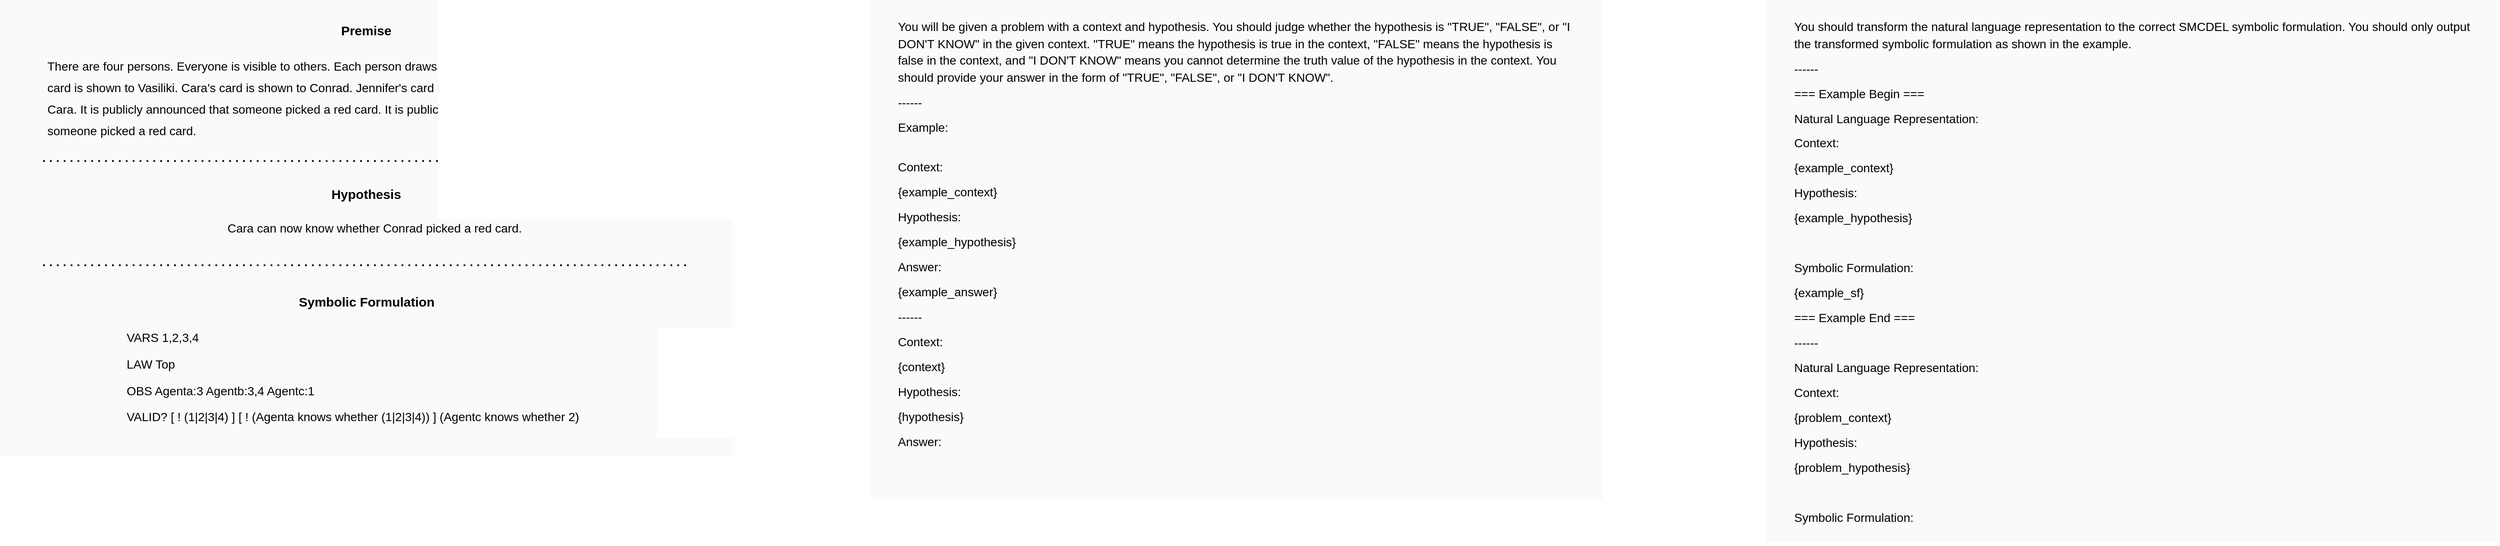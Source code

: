 <mxfile version="24.1.0" type="device">
  <diagram name="Page-1" id="VavGo0SHp0G8SQ3ITNbX">
    <mxGraphModel dx="2120" dy="1498" grid="1" gridSize="10" guides="1" tooltips="1" connect="1" arrows="1" fold="1" page="1" pageScale="1" pageWidth="850" pageHeight="1100" math="0" shadow="0">
      <root>
        <mxCell id="0" />
        <mxCell id="1" parent="0" />
        <mxCell id="PTSGH6Z-dMRdkGdda46p-42" value="" style="group" parent="1" vertex="1" connectable="0">
          <mxGeometry x="410" y="480" width="850" height="530" as="geometry" />
        </mxCell>
        <mxCell id="PTSGH6Z-dMRdkGdda46p-40" value="" style="group;fillColor=#FAFAFA;strokeColor=none;container=0;" parent="PTSGH6Z-dMRdkGdda46p-42" vertex="1" connectable="0">
          <mxGeometry width="850" height="530" as="geometry" />
        </mxCell>
        <mxCell id="PTSGH6Z-dMRdkGdda46p-23" value="&lt;font style=&quot;font-size: 15px;&quot;&gt;&lt;b&gt;Premise&lt;/b&gt;&lt;/font&gt;" style="text;html=1;align=center;verticalAlign=middle;whiteSpace=wrap;rounded=0;container=0;" parent="PTSGH6Z-dMRdkGdda46p-42" vertex="1">
          <mxGeometry x="395" y="20" width="60" height="30" as="geometry" />
        </mxCell>
        <mxCell id="PTSGH6Z-dMRdkGdda46p-24" value="&lt;p style=&quot;line-height: 200%;&quot;&gt;&lt;font style=&quot;font-size: 14px;&quot;&gt;There are four persons. Everyone is visible to others. Each person draws a card, face unrevealed (red or black). Cara&#39;s card is shown to Vasiliki. Cara&#39;s card is shown to Conrad. Jennifer&#39;s card is shown to Conrad. Vasiliki&#39;s card is shown to Cara. It is publicly announced that someone picked a red card. It is publicly announced that Vasiliki knows whether someone picked a red card.&lt;/font&gt;&lt;/p&gt;" style="text;html=1;align=left;verticalAlign=middle;whiteSpace=wrap;rounded=0;container=0;" parent="PTSGH6Z-dMRdkGdda46p-42" vertex="1">
          <mxGeometry x="52.5" y="59" width="745" height="109.52" as="geometry" />
        </mxCell>
        <mxCell id="PTSGH6Z-dMRdkGdda46p-25" value="&lt;b&gt;&lt;font style=&quot;font-size: 15px;&quot;&gt;Hypothesis&lt;/font&gt;&lt;/b&gt;" style="text;html=1;align=center;verticalAlign=middle;whiteSpace=wrap;rounded=0;container=0;" parent="PTSGH6Z-dMRdkGdda46p-42" vertex="1">
          <mxGeometry x="395" y="210" width="60" height="30" as="geometry" />
        </mxCell>
        <mxCell id="PTSGH6Z-dMRdkGdda46p-26" value="&lt;font style=&quot;font-size: 14px;&quot;&gt;Cara can now know whether Conrad picked a red card.&lt;/font&gt;" style="text;html=1;align=left;verticalAlign=middle;whiteSpace=wrap;rounded=0;container=0;" parent="PTSGH6Z-dMRdkGdda46p-42" vertex="1">
          <mxGeometry x="262.13" y="250" width="345.74" height="30" as="geometry" />
        </mxCell>
        <mxCell id="PTSGH6Z-dMRdkGdda46p-27" value="&lt;p style=&quot;line-height: 120%;&quot;&gt;&lt;b&gt;&lt;font style=&quot;font-size: 15px;&quot;&gt;Symbolic Formulation&lt;/font&gt;&lt;/b&gt;&lt;/p&gt;" style="text;html=1;align=center;verticalAlign=middle;whiteSpace=wrap;rounded=0;container=0;" parent="PTSGH6Z-dMRdkGdda46p-42" vertex="1">
          <mxGeometry x="334.73" y="332" width="180.54" height="37.14" as="geometry" />
        </mxCell>
        <mxCell id="PTSGH6Z-dMRdkGdda46p-32" value="&lt;p style=&quot;line-height: 120%; font-size: 14px;&quot;&gt;&lt;font style=&quot;font-size: 14px;&quot;&gt;VARS 1,2,3,4&amp;nbsp;&lt;/font&gt;&lt;/p&gt;&lt;p style=&quot;line-height: 120%; font-size: 14px;&quot;&gt;&lt;font style=&quot;font-size: 14px;&quot;&gt;LAW Top&amp;nbsp;&lt;/font&gt;&lt;/p&gt;&lt;p style=&quot;line-height: 120%; font-size: 14px;&quot;&gt;&lt;font style=&quot;font-size: 14px;&quot;&gt;OBS Agenta:3 Agentb:3,4 Agentc:1&amp;nbsp;&lt;/font&gt;&lt;/p&gt;&lt;p style=&quot;line-height: 120%; font-size: 14px;&quot;&gt;&lt;font style=&quot;font-size: 14px;&quot;&gt;VALID? [ ! (1|2|3|4) ] [ ! (Agenta knows whether (1|2|3|4)) ] (Agentc knows whether 2)&lt;/font&gt;&lt;/p&gt;" style="text;html=1;align=left;verticalAlign=middle;whiteSpace=wrap;rounded=0;container=0;" parent="PTSGH6Z-dMRdkGdda46p-42" vertex="1">
          <mxGeometry x="145" y="382" width="560" height="112.09" as="geometry" />
        </mxCell>
        <mxCell id="PTSGH6Z-dMRdkGdda46p-34" value="" style="endArrow=none;dashed=1;html=1;dashPattern=1 3;strokeWidth=2;rounded=0;" parent="PTSGH6Z-dMRdkGdda46p-42" edge="1">
          <mxGeometry width="50" height="50" relative="1" as="geometry">
            <mxPoint x="50" y="187" as="sourcePoint" />
            <mxPoint x="800" y="187" as="targetPoint" />
          </mxGeometry>
        </mxCell>
        <mxCell id="PTSGH6Z-dMRdkGdda46p-35" value="" style="endArrow=none;dashed=1;html=1;dashPattern=1 3;strokeWidth=2;rounded=0;" parent="PTSGH6Z-dMRdkGdda46p-42" edge="1">
          <mxGeometry width="50" height="50" relative="1" as="geometry">
            <mxPoint x="50" y="308" as="sourcePoint" />
            <mxPoint x="800" y="308" as="targetPoint" />
          </mxGeometry>
        </mxCell>
        <mxCell id="HONRyMInFHHDnHObiPhf-35" value="" style="group" parent="1" vertex="1" connectable="0">
          <mxGeometry x="1420" y="480" width="850" height="580" as="geometry" />
        </mxCell>
        <mxCell id="HONRyMInFHHDnHObiPhf-33" value="" style="group;fillColor=#FAFAFA;strokeColor=none;container=0;" parent="HONRyMInFHHDnHObiPhf-35" vertex="1" connectable="0">
          <mxGeometry width="850" height="580" as="geometry" />
        </mxCell>
        <mxCell id="HONRyMInFHHDnHObiPhf-34" value="&lt;h1 style=&quot;margin-top: 0px; font-size: 14px; line-height: 140%;&quot;&gt;&lt;font style=&quot;font-size: 14px; font-weight: normal;&quot;&gt;You will be given a problem with a context and hypothesis. You should judge whether the hypothesis is &quot;TRUE&quot;, &quot;FALSE&quot;, or &quot;I DON&#39;T KNOW&quot; in the given context. &quot;TRUE&quot; means the hypothesis is true in the context, &quot;FALSE&quot; means the hypothesis is false in the context, and &quot;I DON&#39;T KNOW&quot; means you cannot determine the truth value of the hypothesis in the context. You should provide your answer in the form of &quot;TRUE&quot;, &quot;FALSE&quot;, or &quot;I DON&#39;T KNOW&quot;.&lt;/font&gt;&lt;/h1&gt;&lt;h1 style=&quot;margin-top: 0px; font-size: 14px; line-height: 140%;&quot;&gt;&lt;font style=&quot;font-size: 14px; font-weight: normal;&quot;&gt;------&lt;/font&gt;&lt;/h1&gt;&lt;h1 style=&quot;margin-top: 0px; font-size: 14px; line-height: 140%;&quot;&gt;&lt;font style=&quot;font-size: 14px; font-weight: normal;&quot;&gt;Example:&lt;/font&gt;&lt;/h1&gt;&lt;div style=&quot;line-height: 140%;&quot;&gt;&lt;font style=&quot;font-size: 14px; font-weight: normal;&quot;&gt;&lt;br&gt;&lt;/font&gt;&lt;/div&gt;&lt;h1 style=&quot;margin-top: 0px; font-size: 14px; line-height: 140%;&quot;&gt;&lt;font style=&quot;font-size: 14px; font-weight: normal;&quot;&gt;Context:&lt;/font&gt;&lt;/h1&gt;&lt;h1 style=&quot;margin-top: 0px; font-size: 14px; line-height: 140%;&quot;&gt;&lt;font style=&quot;font-size: 14px; font-weight: normal;&quot;&gt;{example_context}&lt;/font&gt;&lt;/h1&gt;&lt;h1 style=&quot;margin-top: 0px; font-size: 14px; line-height: 140%;&quot;&gt;&lt;font style=&quot;font-size: 14px; font-weight: normal;&quot;&gt;Hypothesis:&lt;/font&gt;&lt;/h1&gt;&lt;h1 style=&quot;margin-top: 0px; font-size: 14px; line-height: 140%;&quot;&gt;&lt;font style=&quot;font-size: 14px; font-weight: normal;&quot;&gt;{example_hypothesis}&lt;/font&gt;&lt;/h1&gt;&lt;h1 style=&quot;margin-top: 0px; font-size: 14px; line-height: 140%;&quot;&gt;&lt;font style=&quot;font-size: 14px; font-weight: normal;&quot;&gt;Answer:&lt;/font&gt;&lt;/h1&gt;&lt;h1 style=&quot;margin-top: 0px; font-size: 14px; line-height: 140%;&quot;&gt;&lt;font style=&quot;font-size: 14px; font-weight: normal;&quot;&gt;{example_answer}&lt;/font&gt;&lt;/h1&gt;&lt;h1 style=&quot;margin-top: 0px; font-size: 14px; line-height: 140%;&quot;&gt;&lt;font style=&quot;font-size: 14px; font-weight: normal;&quot;&gt;------&lt;/font&gt;&lt;/h1&gt;&lt;h1 style=&quot;margin-top: 0px; font-size: 14px; line-height: 140%;&quot;&gt;&lt;font style=&quot;font-size: 14px; font-weight: normal;&quot;&gt;Context:&amp;nbsp;&lt;/font&gt;&lt;/h1&gt;&lt;h1 style=&quot;margin-top: 0px; font-size: 14px; line-height: 140%;&quot;&gt;&lt;font style=&quot;font-size: 14px; font-weight: normal;&quot;&gt;{context}&lt;/font&gt;&lt;/h1&gt;&lt;h1 style=&quot;margin-top: 0px; font-size: 14px; line-height: 140%;&quot;&gt;&lt;font style=&quot;font-size: 14px; font-weight: normal;&quot;&gt;Hypothesis:&lt;/font&gt;&lt;/h1&gt;&lt;h1 style=&quot;margin-top: 0px; font-size: 14px; line-height: 140%;&quot;&gt;&lt;font style=&quot;font-size: 14px; font-weight: normal;&quot;&gt;{hypothesis}&lt;/font&gt;&lt;/h1&gt;&lt;h1 style=&quot;margin-top: 0px; font-size: 14px; line-height: 140%;&quot;&gt;&lt;font style=&quot;font-size: 14px; font-weight: normal;&quot;&gt;Answer:&lt;/font&gt;&lt;/h1&gt;" style="text;html=1;whiteSpace=wrap;overflow=hidden;rounded=0;" parent="HONRyMInFHHDnHObiPhf-35" vertex="1">
          <mxGeometry x="30" y="15" width="790" height="545" as="geometry" />
        </mxCell>
        <mxCell id="HONRyMInFHHDnHObiPhf-38" value="" style="group" parent="1" vertex="1" connectable="0">
          <mxGeometry x="2460" y="480" width="850" height="630" as="geometry" />
        </mxCell>
        <mxCell id="HONRyMInFHHDnHObiPhf-36" value="" style="group;fillColor=#FAFAFA;strokeColor=none;container=0;" parent="HONRyMInFHHDnHObiPhf-38" vertex="1" connectable="0">
          <mxGeometry width="850" height="630" as="geometry" />
        </mxCell>
        <mxCell id="HONRyMInFHHDnHObiPhf-37" value="&lt;h1 style=&quot;margin-top: 0px; font-size: 14px; line-height: 140%;&quot;&gt;&lt;font style=&quot;font-size: 14px; font-weight: normal;&quot;&gt;You should transform the natural language representation to the correct SMCDEL symbolic formulation. You should only output the transformed symbolic formulation as shown in the example.&lt;/font&gt;&lt;/h1&gt;&lt;h1 style=&quot;margin-top: 0px; font-size: 14px; line-height: 140%;&quot;&gt;&lt;font style=&quot;font-size: 14px; font-weight: normal;&quot;&gt;------&lt;/font&gt;&lt;/h1&gt;&lt;h1 style=&quot;margin-top: 0px; font-size: 14px; line-height: 140%;&quot;&gt;&lt;font style=&quot;font-size: 14px; font-weight: normal;&quot;&gt;=== Example Begin ===&lt;/font&gt;&lt;/h1&gt;&lt;h1 style=&quot;margin-top: 0px; font-size: 14px; line-height: 140%;&quot;&gt;&lt;font style=&quot;font-size: 14px; font-weight: normal;&quot;&gt;Natural Language Representation:&lt;/font&gt;&lt;/h1&gt;&lt;h1 style=&quot;margin-top: 0px; font-size: 14px; line-height: 140%;&quot;&gt;&lt;font style=&quot;font-size: 14px; font-weight: normal;&quot;&gt;Context:&lt;/font&gt;&lt;/h1&gt;&lt;h1 style=&quot;margin-top: 0px; font-size: 14px; line-height: 140%;&quot;&gt;&lt;font style=&quot;font-size: 14px; font-weight: normal;&quot;&gt;{example_context}&lt;/font&gt;&lt;/h1&gt;&lt;h1 style=&quot;margin-top: 0px; font-size: 14px; line-height: 140%;&quot;&gt;&lt;font style=&quot;font-size: 14px; font-weight: normal;&quot;&gt;Hypothesis:&lt;/font&gt;&lt;/h1&gt;&lt;h1 style=&quot;margin-top: 0px; font-size: 14px; line-height: 140%;&quot;&gt;&lt;font style=&quot;font-size: 14px; font-weight: normal;&quot;&gt;{example_hypothesis}&lt;/font&gt;&lt;/h1&gt;&lt;h1 style=&quot;margin-top: 0px; font-size: 14px; line-height: 140%;&quot;&gt;&lt;font style=&quot;font-size: 14px; font-weight: normal;&quot;&gt;&lt;br&gt;&lt;/font&gt;&lt;/h1&gt;&lt;h1 style=&quot;margin-top: 0px; font-size: 14px; line-height: 140%;&quot;&gt;&lt;font style=&quot;font-size: 14px; font-weight: normal;&quot;&gt;Symbolic Formulation:&lt;/font&gt;&lt;/h1&gt;&lt;h1 style=&quot;margin-top: 0px; font-size: 14px; line-height: 140%;&quot;&gt;&lt;font style=&quot;font-size: 14px; font-weight: normal;&quot;&gt;{example_sf}&lt;/font&gt;&lt;/h1&gt;&lt;h1 style=&quot;margin-top: 0px; font-size: 14px; line-height: 140%;&quot;&gt;&lt;font style=&quot;font-size: 14px; font-weight: normal;&quot;&gt;=== Example End ===&lt;/font&gt;&lt;/h1&gt;&lt;h1 style=&quot;margin-top: 0px; font-size: 14px; line-height: 140%;&quot;&gt;&lt;font style=&quot;font-size: 14px; font-weight: normal;&quot;&gt;------&lt;/font&gt;&lt;/h1&gt;&lt;h1 style=&quot;margin-top: 0px; font-size: 14px; line-height: 140%;&quot;&gt;&lt;font style=&quot;font-size: 14px; font-weight: normal;&quot;&gt;Natural Language Representation:&lt;/font&gt;&lt;/h1&gt;&lt;h1 style=&quot;margin-top: 0px; font-size: 14px; line-height: 140%;&quot;&gt;&lt;font style=&quot;font-size: 14px; font-weight: normal;&quot;&gt;Context:&lt;/font&gt;&lt;/h1&gt;&lt;h1 style=&quot;margin-top: 0px; font-size: 14px; line-height: 140%;&quot;&gt;&lt;font style=&quot;font-size: 14px; font-weight: normal;&quot;&gt;{problem_context}&lt;/font&gt;&lt;/h1&gt;&lt;h1 style=&quot;margin-top: 0px; font-size: 14px; line-height: 140%;&quot;&gt;&lt;font style=&quot;font-size: 14px; font-weight: normal;&quot;&gt;Hypothesis:&lt;/font&gt;&lt;/h1&gt;&lt;h1 style=&quot;margin-top: 0px; font-size: 14px; line-height: 140%;&quot;&gt;&lt;font style=&quot;font-size: 14px; font-weight: normal;&quot;&gt;{problem_hypothesis}&lt;/font&gt;&lt;/h1&gt;&lt;h1 style=&quot;margin-top: 0px; font-size: 14px; line-height: 140%;&quot;&gt;&lt;font style=&quot;font-size: 14px; font-weight: normal;&quot;&gt;&lt;br&gt;&lt;/font&gt;&lt;/h1&gt;&lt;h1 style=&quot;margin-top: 0px; font-size: 14px; line-height: 140%;&quot;&gt;&lt;font style=&quot;font-size: 14px; font-weight: normal;&quot;&gt;Symbolic Formulation:&lt;/font&gt;&lt;/h1&gt;" style="text;html=1;whiteSpace=wrap;overflow=hidden;rounded=0;" parent="HONRyMInFHHDnHObiPhf-38" vertex="1">
          <mxGeometry x="30" y="15" width="790" height="615" as="geometry" />
        </mxCell>
      </root>
    </mxGraphModel>
  </diagram>
</mxfile>
